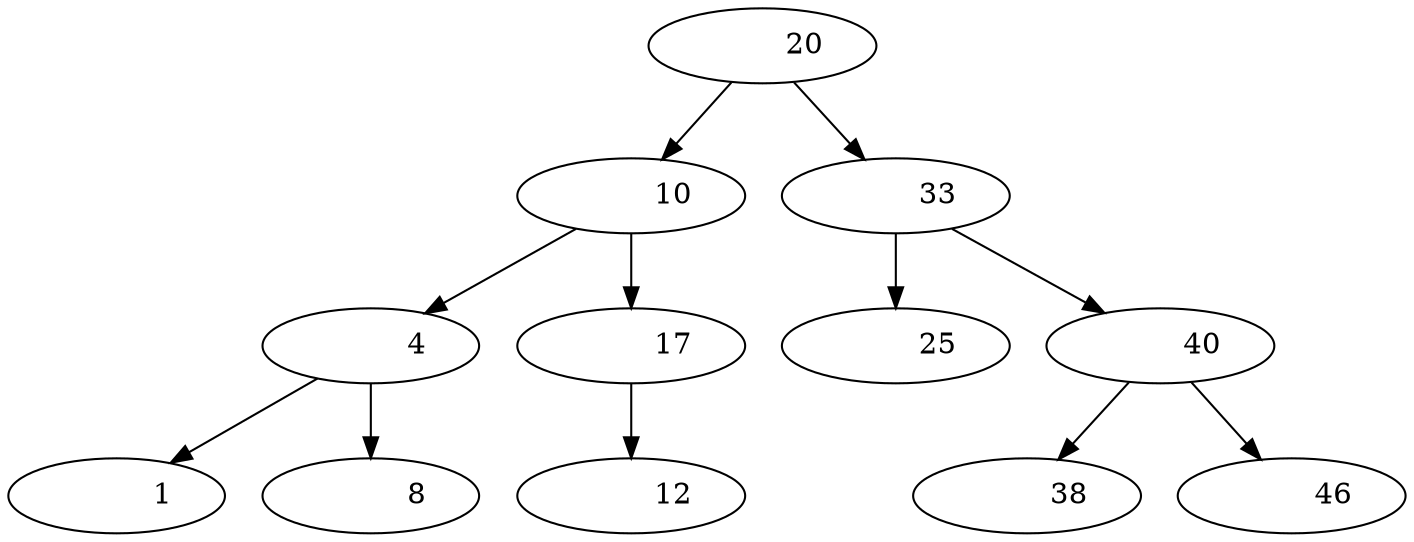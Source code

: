  digraph G {
 "Nodof557100b-5fbb-44e0-73a1-e45ead9a3611"[label= "          20 "]
 "Nodof557100b-5fbb-44e0-73a1-e45ead9a3611"->"Nodobff5f555-ab95-4010-5f12-a9d77bbe7ac0"
 "Nodof557100b-5fbb-44e0-73a1-e45ead9a3611"->"Nodo78de1c4d-5bf5-4396-75fe-7668e5b2a8ba"
 "Nodobff5f555-ab95-4010-5f12-a9d77bbe7ac0"[label= "          10 "]
 "Nodobff5f555-ab95-4010-5f12-a9d77bbe7ac0"->"Nodo77094188-2072-4205-58f8-54fcc1661600"
 "Nodobff5f555-ab95-4010-5f12-a9d77bbe7ac0"->"Nodof987cc60-37d1-4ed5-7c03-1dc85fffaae7"
 "Nodo77094188-2072-4205-58f8-54fcc1661600"[label= "           4 "]
 "Nodo77094188-2072-4205-58f8-54fcc1661600"->"Nodof0e26906-8ad7-44f3-4f57-ee90a766de62"
 "Nodo77094188-2072-4205-58f8-54fcc1661600"->"Nodo5ba63be9-d9ec-42e1-6d51-279fb2ff15e7"
 "Nodof0e26906-8ad7-44f3-4f57-ee90a766de62"[label= "           1 "]
 "Nodo5ba63be9-d9ec-42e1-6d51-279fb2ff15e7"[label= "           8 "]
 "Nodof987cc60-37d1-4ed5-7c03-1dc85fffaae7"[label= "          17 "]
 "Nodof987cc60-37d1-4ed5-7c03-1dc85fffaae7"->"Nodob599b24c-ee4e-4759-50bd-5831e5f37fcc"
 "Nodob599b24c-ee4e-4759-50bd-5831e5f37fcc"[label= "          12 "]
 "Nodo78de1c4d-5bf5-4396-75fe-7668e5b2a8ba"[label= "          33 "]
 "Nodo78de1c4d-5bf5-4396-75fe-7668e5b2a8ba"->"Nodoe01da1de-b8c5-4ff7-52a2-bf337cfb5129"
 "Nodo78de1c4d-5bf5-4396-75fe-7668e5b2a8ba"->"Nodo30a678e3-cd10-4e9b-4ec9-a9b7cbff85cb"
 "Nodoe01da1de-b8c5-4ff7-52a2-bf337cfb5129"[label= "          25 "]
 "Nodo30a678e3-cd10-4e9b-4ec9-a9b7cbff85cb"[label= "          40 "]
 "Nodo30a678e3-cd10-4e9b-4ec9-a9b7cbff85cb"->"Nodo2d1fc07f-9a08-4a6e-64de-e751fefebaf4"
 "Nodo30a678e3-cd10-4e9b-4ec9-a9b7cbff85cb"->"Nodoee041529-4dd7-4d6d-44bb-a26cfefd0732"
 "Nodo2d1fc07f-9a08-4a6e-64de-e751fefebaf4"[label= "          38 "]
 "Nodoee041529-4dd7-4d6d-44bb-a26cfefd0732"[label= "          46 "]
 }
